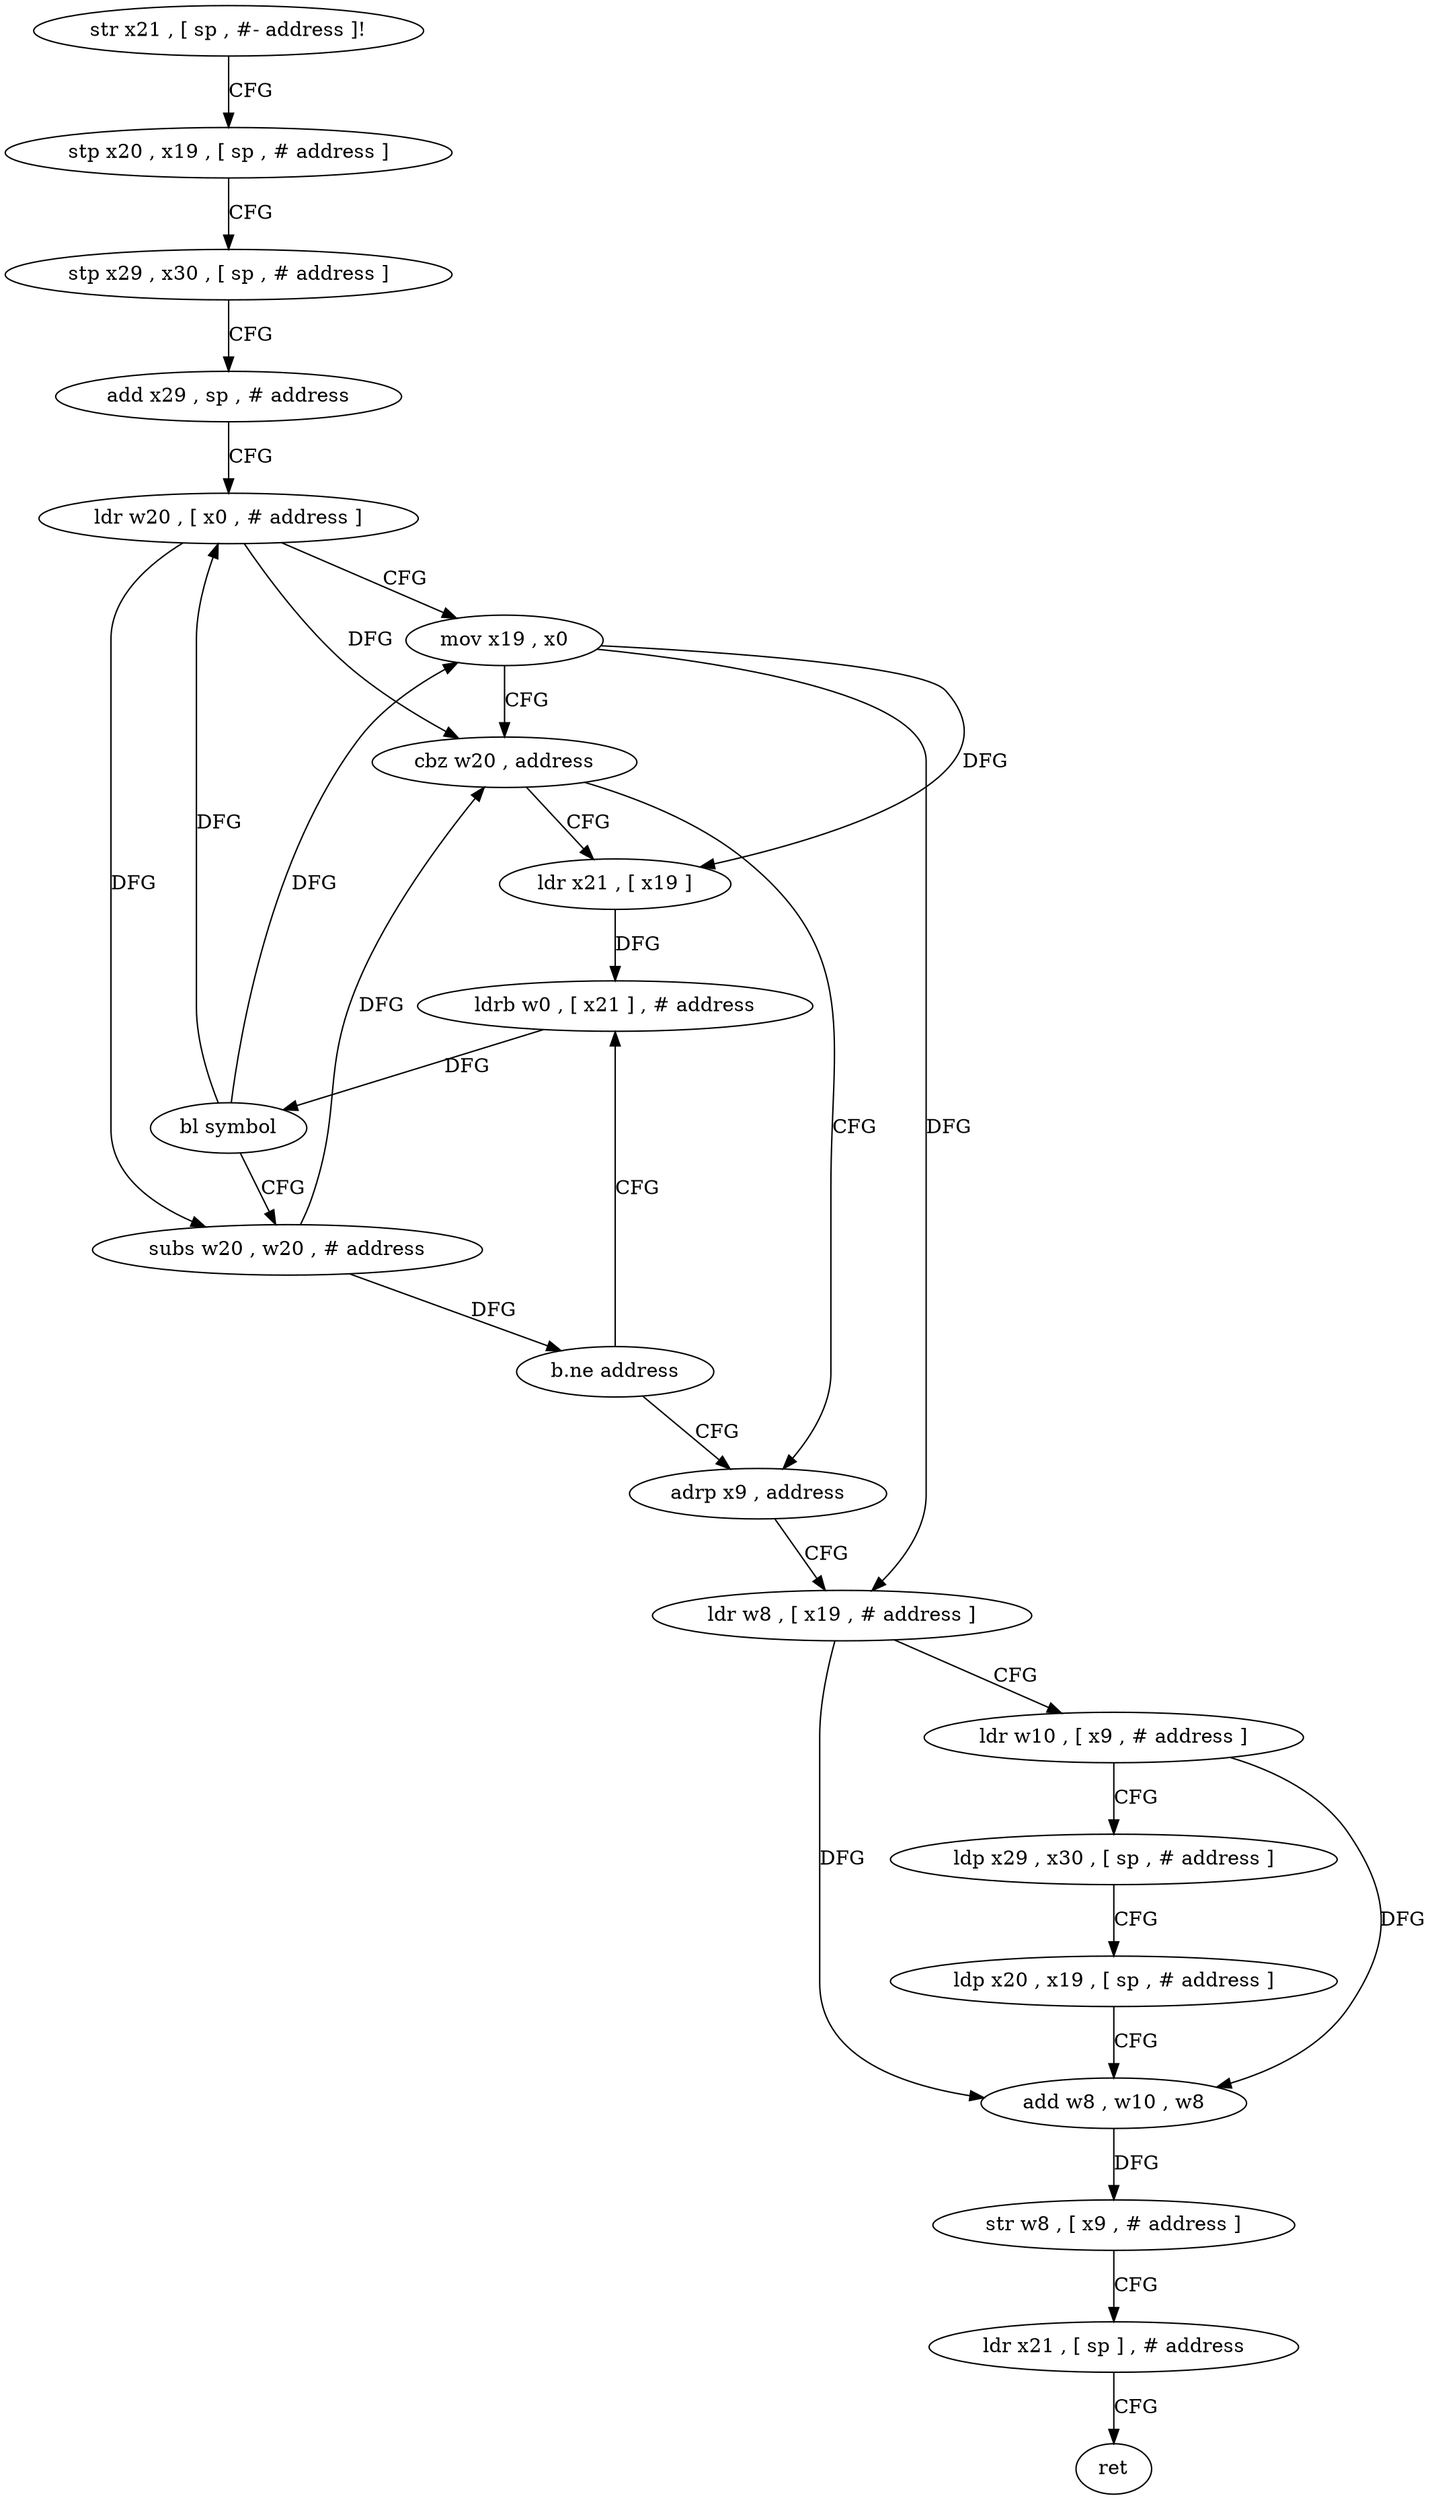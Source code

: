 digraph "func" {
"4205948" [label = "str x21 , [ sp , #- address ]!" ]
"4205952" [label = "stp x20 , x19 , [ sp , # address ]" ]
"4205956" [label = "stp x29 , x30 , [ sp , # address ]" ]
"4205960" [label = "add x29 , sp , # address" ]
"4205964" [label = "ldr w20 , [ x0 , # address ]" ]
"4205968" [label = "mov x19 , x0" ]
"4205972" [label = "cbz w20 , address" ]
"4205996" [label = "adrp x9 , address" ]
"4205976" [label = "ldr x21 , [ x19 ]" ]
"4206000" [label = "ldr w8 , [ x19 , # address ]" ]
"4206004" [label = "ldr w10 , [ x9 , # address ]" ]
"4206008" [label = "ldp x29 , x30 , [ sp , # address ]" ]
"4206012" [label = "ldp x20 , x19 , [ sp , # address ]" ]
"4206016" [label = "add w8 , w10 , w8" ]
"4206020" [label = "str w8 , [ x9 , # address ]" ]
"4206024" [label = "ldr x21 , [ sp ] , # address" ]
"4206028" [label = "ret" ]
"4205980" [label = "ldrb w0 , [ x21 ] , # address" ]
"4205984" [label = "bl symbol" ]
"4205988" [label = "subs w20 , w20 , # address" ]
"4205992" [label = "b.ne address" ]
"4205948" -> "4205952" [ label = "CFG" ]
"4205952" -> "4205956" [ label = "CFG" ]
"4205956" -> "4205960" [ label = "CFG" ]
"4205960" -> "4205964" [ label = "CFG" ]
"4205964" -> "4205968" [ label = "CFG" ]
"4205964" -> "4205972" [ label = "DFG" ]
"4205964" -> "4205988" [ label = "DFG" ]
"4205968" -> "4205972" [ label = "CFG" ]
"4205968" -> "4206000" [ label = "DFG" ]
"4205968" -> "4205976" [ label = "DFG" ]
"4205972" -> "4205996" [ label = "CFG" ]
"4205972" -> "4205976" [ label = "CFG" ]
"4205996" -> "4206000" [ label = "CFG" ]
"4205976" -> "4205980" [ label = "DFG" ]
"4206000" -> "4206004" [ label = "CFG" ]
"4206000" -> "4206016" [ label = "DFG" ]
"4206004" -> "4206008" [ label = "CFG" ]
"4206004" -> "4206016" [ label = "DFG" ]
"4206008" -> "4206012" [ label = "CFG" ]
"4206012" -> "4206016" [ label = "CFG" ]
"4206016" -> "4206020" [ label = "DFG" ]
"4206020" -> "4206024" [ label = "CFG" ]
"4206024" -> "4206028" [ label = "CFG" ]
"4205980" -> "4205984" [ label = "DFG" ]
"4205984" -> "4205988" [ label = "CFG" ]
"4205984" -> "4205964" [ label = "DFG" ]
"4205984" -> "4205968" [ label = "DFG" ]
"4205988" -> "4205992" [ label = "DFG" ]
"4205988" -> "4205972" [ label = "DFG" ]
"4205992" -> "4205980" [ label = "CFG" ]
"4205992" -> "4205996" [ label = "CFG" ]
}
